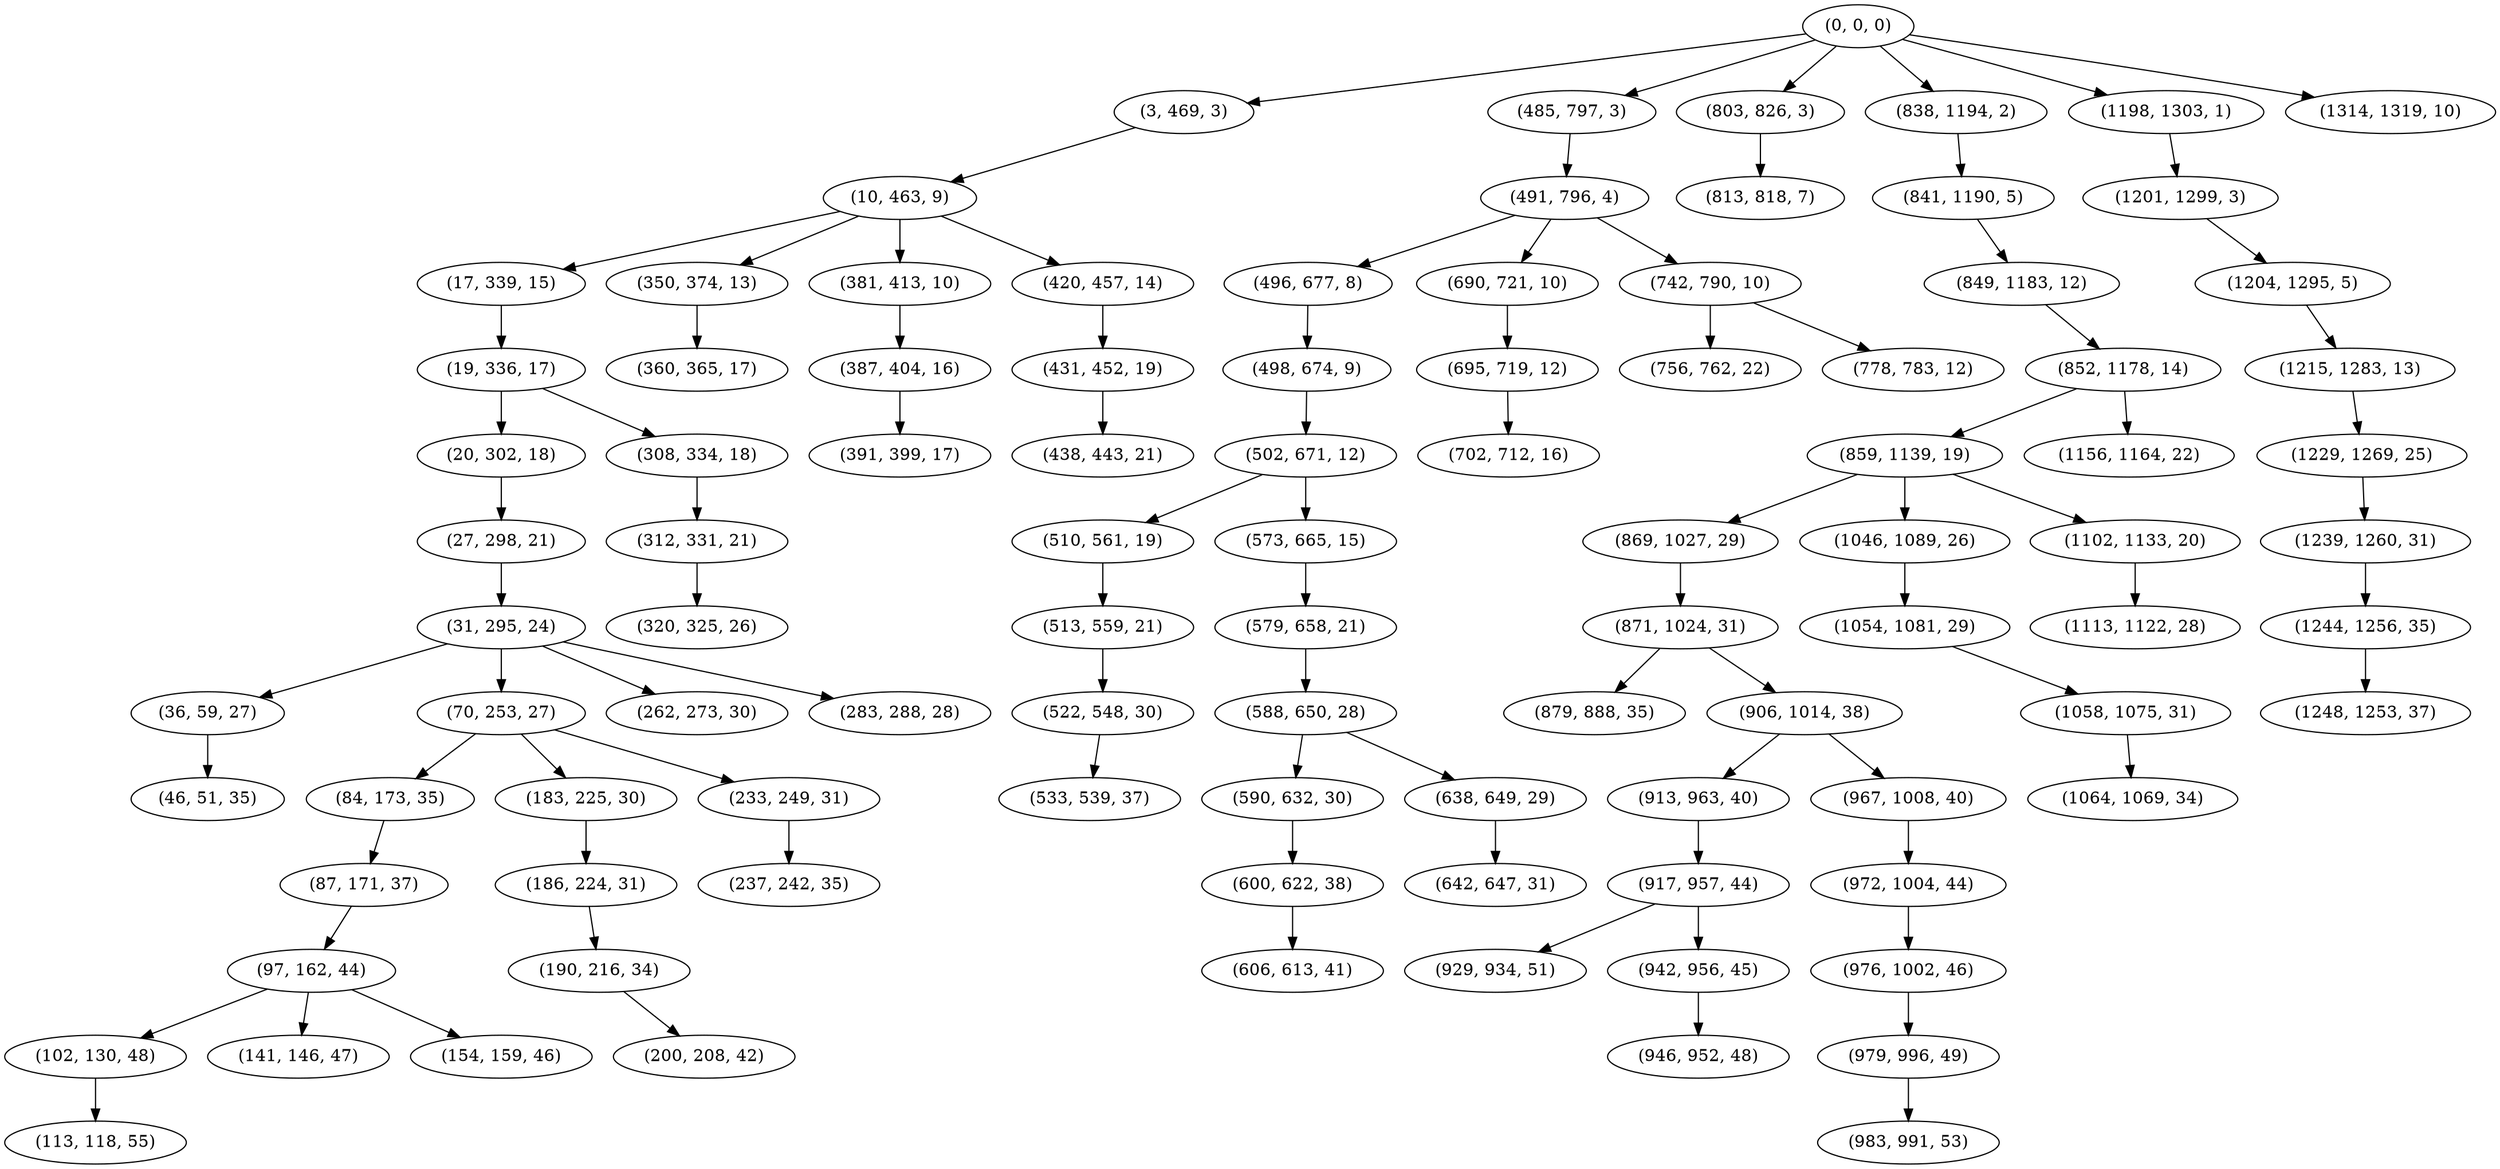 digraph tree {
    "(0, 0, 0)";
    "(3, 469, 3)";
    "(10, 463, 9)";
    "(17, 339, 15)";
    "(19, 336, 17)";
    "(20, 302, 18)";
    "(27, 298, 21)";
    "(31, 295, 24)";
    "(36, 59, 27)";
    "(46, 51, 35)";
    "(70, 253, 27)";
    "(84, 173, 35)";
    "(87, 171, 37)";
    "(97, 162, 44)";
    "(102, 130, 48)";
    "(113, 118, 55)";
    "(141, 146, 47)";
    "(154, 159, 46)";
    "(183, 225, 30)";
    "(186, 224, 31)";
    "(190, 216, 34)";
    "(200, 208, 42)";
    "(233, 249, 31)";
    "(237, 242, 35)";
    "(262, 273, 30)";
    "(283, 288, 28)";
    "(308, 334, 18)";
    "(312, 331, 21)";
    "(320, 325, 26)";
    "(350, 374, 13)";
    "(360, 365, 17)";
    "(381, 413, 10)";
    "(387, 404, 16)";
    "(391, 399, 17)";
    "(420, 457, 14)";
    "(431, 452, 19)";
    "(438, 443, 21)";
    "(485, 797, 3)";
    "(491, 796, 4)";
    "(496, 677, 8)";
    "(498, 674, 9)";
    "(502, 671, 12)";
    "(510, 561, 19)";
    "(513, 559, 21)";
    "(522, 548, 30)";
    "(533, 539, 37)";
    "(573, 665, 15)";
    "(579, 658, 21)";
    "(588, 650, 28)";
    "(590, 632, 30)";
    "(600, 622, 38)";
    "(606, 613, 41)";
    "(638, 649, 29)";
    "(642, 647, 31)";
    "(690, 721, 10)";
    "(695, 719, 12)";
    "(702, 712, 16)";
    "(742, 790, 10)";
    "(756, 762, 22)";
    "(778, 783, 12)";
    "(803, 826, 3)";
    "(813, 818, 7)";
    "(838, 1194, 2)";
    "(841, 1190, 5)";
    "(849, 1183, 12)";
    "(852, 1178, 14)";
    "(859, 1139, 19)";
    "(869, 1027, 29)";
    "(871, 1024, 31)";
    "(879, 888, 35)";
    "(906, 1014, 38)";
    "(913, 963, 40)";
    "(917, 957, 44)";
    "(929, 934, 51)";
    "(942, 956, 45)";
    "(946, 952, 48)";
    "(967, 1008, 40)";
    "(972, 1004, 44)";
    "(976, 1002, 46)";
    "(979, 996, 49)";
    "(983, 991, 53)";
    "(1046, 1089, 26)";
    "(1054, 1081, 29)";
    "(1058, 1075, 31)";
    "(1064, 1069, 34)";
    "(1102, 1133, 20)";
    "(1113, 1122, 28)";
    "(1156, 1164, 22)";
    "(1198, 1303, 1)";
    "(1201, 1299, 3)";
    "(1204, 1295, 5)";
    "(1215, 1283, 13)";
    "(1229, 1269, 25)";
    "(1239, 1260, 31)";
    "(1244, 1256, 35)";
    "(1248, 1253, 37)";
    "(1314, 1319, 10)";
    "(0, 0, 0)" -> "(3, 469, 3)";
    "(0, 0, 0)" -> "(485, 797, 3)";
    "(0, 0, 0)" -> "(803, 826, 3)";
    "(0, 0, 0)" -> "(838, 1194, 2)";
    "(0, 0, 0)" -> "(1198, 1303, 1)";
    "(0, 0, 0)" -> "(1314, 1319, 10)";
    "(3, 469, 3)" -> "(10, 463, 9)";
    "(10, 463, 9)" -> "(17, 339, 15)";
    "(10, 463, 9)" -> "(350, 374, 13)";
    "(10, 463, 9)" -> "(381, 413, 10)";
    "(10, 463, 9)" -> "(420, 457, 14)";
    "(17, 339, 15)" -> "(19, 336, 17)";
    "(19, 336, 17)" -> "(20, 302, 18)";
    "(19, 336, 17)" -> "(308, 334, 18)";
    "(20, 302, 18)" -> "(27, 298, 21)";
    "(27, 298, 21)" -> "(31, 295, 24)";
    "(31, 295, 24)" -> "(36, 59, 27)";
    "(31, 295, 24)" -> "(70, 253, 27)";
    "(31, 295, 24)" -> "(262, 273, 30)";
    "(31, 295, 24)" -> "(283, 288, 28)";
    "(36, 59, 27)" -> "(46, 51, 35)";
    "(70, 253, 27)" -> "(84, 173, 35)";
    "(70, 253, 27)" -> "(183, 225, 30)";
    "(70, 253, 27)" -> "(233, 249, 31)";
    "(84, 173, 35)" -> "(87, 171, 37)";
    "(87, 171, 37)" -> "(97, 162, 44)";
    "(97, 162, 44)" -> "(102, 130, 48)";
    "(97, 162, 44)" -> "(141, 146, 47)";
    "(97, 162, 44)" -> "(154, 159, 46)";
    "(102, 130, 48)" -> "(113, 118, 55)";
    "(183, 225, 30)" -> "(186, 224, 31)";
    "(186, 224, 31)" -> "(190, 216, 34)";
    "(190, 216, 34)" -> "(200, 208, 42)";
    "(233, 249, 31)" -> "(237, 242, 35)";
    "(308, 334, 18)" -> "(312, 331, 21)";
    "(312, 331, 21)" -> "(320, 325, 26)";
    "(350, 374, 13)" -> "(360, 365, 17)";
    "(381, 413, 10)" -> "(387, 404, 16)";
    "(387, 404, 16)" -> "(391, 399, 17)";
    "(420, 457, 14)" -> "(431, 452, 19)";
    "(431, 452, 19)" -> "(438, 443, 21)";
    "(485, 797, 3)" -> "(491, 796, 4)";
    "(491, 796, 4)" -> "(496, 677, 8)";
    "(491, 796, 4)" -> "(690, 721, 10)";
    "(491, 796, 4)" -> "(742, 790, 10)";
    "(496, 677, 8)" -> "(498, 674, 9)";
    "(498, 674, 9)" -> "(502, 671, 12)";
    "(502, 671, 12)" -> "(510, 561, 19)";
    "(502, 671, 12)" -> "(573, 665, 15)";
    "(510, 561, 19)" -> "(513, 559, 21)";
    "(513, 559, 21)" -> "(522, 548, 30)";
    "(522, 548, 30)" -> "(533, 539, 37)";
    "(573, 665, 15)" -> "(579, 658, 21)";
    "(579, 658, 21)" -> "(588, 650, 28)";
    "(588, 650, 28)" -> "(590, 632, 30)";
    "(588, 650, 28)" -> "(638, 649, 29)";
    "(590, 632, 30)" -> "(600, 622, 38)";
    "(600, 622, 38)" -> "(606, 613, 41)";
    "(638, 649, 29)" -> "(642, 647, 31)";
    "(690, 721, 10)" -> "(695, 719, 12)";
    "(695, 719, 12)" -> "(702, 712, 16)";
    "(742, 790, 10)" -> "(756, 762, 22)";
    "(742, 790, 10)" -> "(778, 783, 12)";
    "(803, 826, 3)" -> "(813, 818, 7)";
    "(838, 1194, 2)" -> "(841, 1190, 5)";
    "(841, 1190, 5)" -> "(849, 1183, 12)";
    "(849, 1183, 12)" -> "(852, 1178, 14)";
    "(852, 1178, 14)" -> "(859, 1139, 19)";
    "(852, 1178, 14)" -> "(1156, 1164, 22)";
    "(859, 1139, 19)" -> "(869, 1027, 29)";
    "(859, 1139, 19)" -> "(1046, 1089, 26)";
    "(859, 1139, 19)" -> "(1102, 1133, 20)";
    "(869, 1027, 29)" -> "(871, 1024, 31)";
    "(871, 1024, 31)" -> "(879, 888, 35)";
    "(871, 1024, 31)" -> "(906, 1014, 38)";
    "(906, 1014, 38)" -> "(913, 963, 40)";
    "(906, 1014, 38)" -> "(967, 1008, 40)";
    "(913, 963, 40)" -> "(917, 957, 44)";
    "(917, 957, 44)" -> "(929, 934, 51)";
    "(917, 957, 44)" -> "(942, 956, 45)";
    "(942, 956, 45)" -> "(946, 952, 48)";
    "(967, 1008, 40)" -> "(972, 1004, 44)";
    "(972, 1004, 44)" -> "(976, 1002, 46)";
    "(976, 1002, 46)" -> "(979, 996, 49)";
    "(979, 996, 49)" -> "(983, 991, 53)";
    "(1046, 1089, 26)" -> "(1054, 1081, 29)";
    "(1054, 1081, 29)" -> "(1058, 1075, 31)";
    "(1058, 1075, 31)" -> "(1064, 1069, 34)";
    "(1102, 1133, 20)" -> "(1113, 1122, 28)";
    "(1198, 1303, 1)" -> "(1201, 1299, 3)";
    "(1201, 1299, 3)" -> "(1204, 1295, 5)";
    "(1204, 1295, 5)" -> "(1215, 1283, 13)";
    "(1215, 1283, 13)" -> "(1229, 1269, 25)";
    "(1229, 1269, 25)" -> "(1239, 1260, 31)";
    "(1239, 1260, 31)" -> "(1244, 1256, 35)";
    "(1244, 1256, 35)" -> "(1248, 1253, 37)";
}
